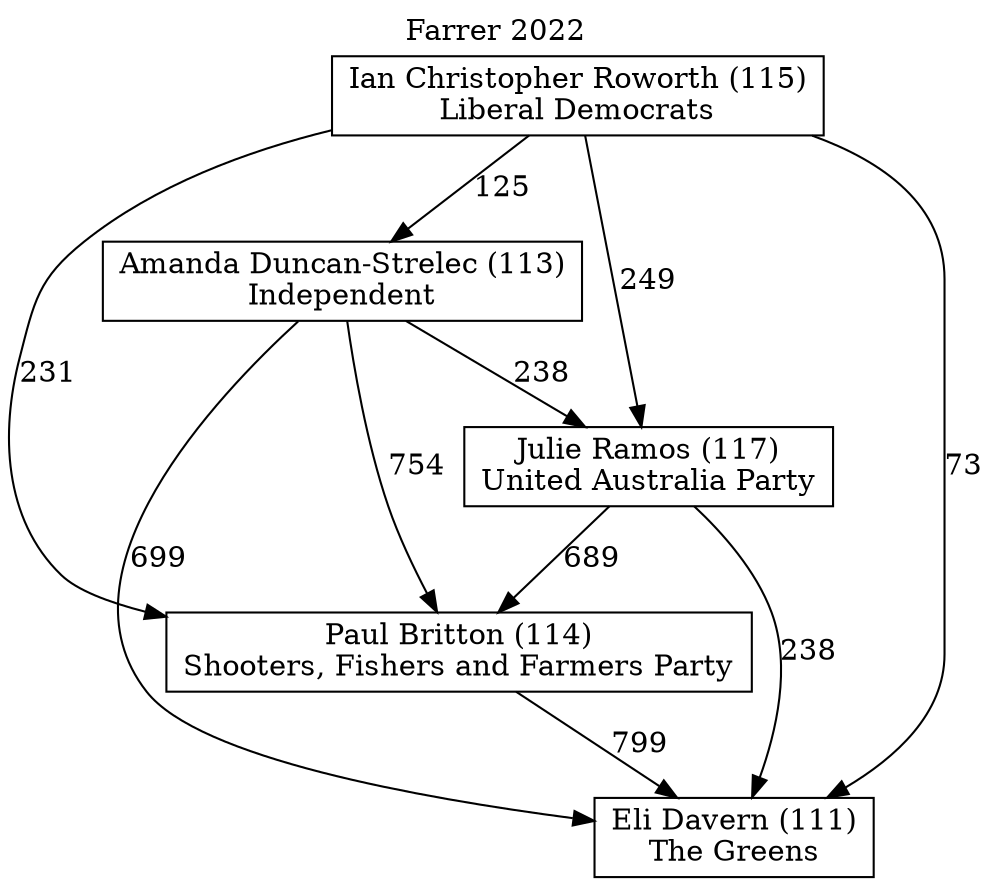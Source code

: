 // House preference flow
digraph "Eli Davern (111)_Farrer_2022" {
	graph [label="Farrer 2022" labelloc=t mclimit=10]
	node [shape=box]
	"Amanda Duncan-Strelec (113)" [label="Amanda Duncan-Strelec (113)
Independent"]
	"Eli Davern (111)" [label="Eli Davern (111)
The Greens"]
	"Ian Christopher Roworth (115)" [label="Ian Christopher Roworth (115)
Liberal Democrats"]
	"Julie Ramos (117)" [label="Julie Ramos (117)
United Australia Party"]
	"Paul Britton (114)" [label="Paul Britton (114)
Shooters, Fishers and Farmers Party"]
	"Amanda Duncan-Strelec (113)" -> "Eli Davern (111)" [label=699]
	"Amanda Duncan-Strelec (113)" -> "Julie Ramos (117)" [label=238]
	"Amanda Duncan-Strelec (113)" -> "Paul Britton (114)" [label=754]
	"Ian Christopher Roworth (115)" -> "Amanda Duncan-Strelec (113)" [label=125]
	"Ian Christopher Roworth (115)" -> "Eli Davern (111)" [label=73]
	"Ian Christopher Roworth (115)" -> "Julie Ramos (117)" [label=249]
	"Ian Christopher Roworth (115)" -> "Paul Britton (114)" [label=231]
	"Julie Ramos (117)" -> "Eli Davern (111)" [label=238]
	"Julie Ramos (117)" -> "Paul Britton (114)" [label=689]
	"Paul Britton (114)" -> "Eli Davern (111)" [label=799]
}
